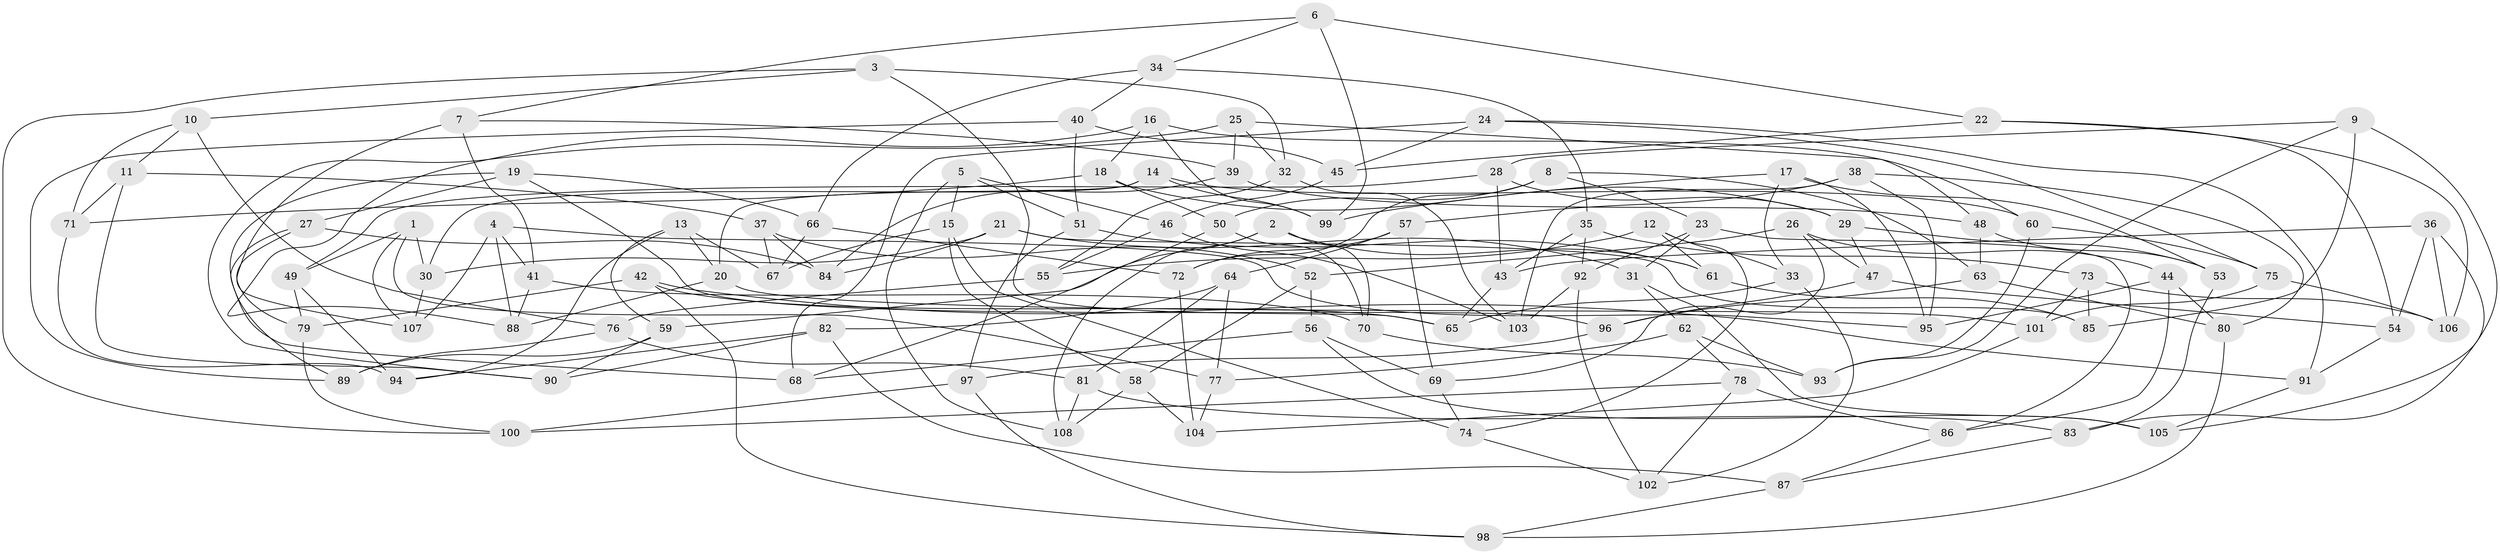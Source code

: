 // coarse degree distribution, {6: 0.5373134328358209, 5: 0.07462686567164178, 4: 0.34328358208955223, 3: 0.04477611940298507}
// Generated by graph-tools (version 1.1) at 2025/42/03/06/25 10:42:19]
// undirected, 108 vertices, 216 edges
graph export_dot {
graph [start="1"]
  node [color=gray90,style=filled];
  1;
  2;
  3;
  4;
  5;
  6;
  7;
  8;
  9;
  10;
  11;
  12;
  13;
  14;
  15;
  16;
  17;
  18;
  19;
  20;
  21;
  22;
  23;
  24;
  25;
  26;
  27;
  28;
  29;
  30;
  31;
  32;
  33;
  34;
  35;
  36;
  37;
  38;
  39;
  40;
  41;
  42;
  43;
  44;
  45;
  46;
  47;
  48;
  49;
  50;
  51;
  52;
  53;
  54;
  55;
  56;
  57;
  58;
  59;
  60;
  61;
  62;
  63;
  64;
  65;
  66;
  67;
  68;
  69;
  70;
  71;
  72;
  73;
  74;
  75;
  76;
  77;
  78;
  79;
  80;
  81;
  82;
  83;
  84;
  85;
  86;
  87;
  88;
  89;
  90;
  91;
  92;
  93;
  94;
  95;
  96;
  97;
  98;
  99;
  100;
  101;
  102;
  103;
  104;
  105;
  106;
  107;
  108;
  1 -- 49;
  1 -- 77;
  1 -- 107;
  1 -- 30;
  2 -- 61;
  2 -- 108;
  2 -- 59;
  2 -- 70;
  3 -- 32;
  3 -- 65;
  3 -- 100;
  3 -- 10;
  4 -- 95;
  4 -- 41;
  4 -- 107;
  4 -- 88;
  5 -- 108;
  5 -- 46;
  5 -- 51;
  5 -- 15;
  6 -- 34;
  6 -- 99;
  6 -- 7;
  6 -- 22;
  7 -- 107;
  7 -- 39;
  7 -- 41;
  8 -- 63;
  8 -- 72;
  8 -- 50;
  8 -- 23;
  9 -- 83;
  9 -- 28;
  9 -- 85;
  9 -- 93;
  10 -- 71;
  10 -- 76;
  10 -- 11;
  11 -- 71;
  11 -- 90;
  11 -- 37;
  12 -- 61;
  12 -- 33;
  12 -- 55;
  12 -- 74;
  13 -- 94;
  13 -- 67;
  13 -- 59;
  13 -- 20;
  14 -- 60;
  14 -- 30;
  14 -- 99;
  14 -- 20;
  15 -- 58;
  15 -- 67;
  15 -- 74;
  16 -- 99;
  16 -- 88;
  16 -- 60;
  16 -- 18;
  17 -- 53;
  17 -- 95;
  17 -- 33;
  17 -- 99;
  18 -- 71;
  18 -- 29;
  18 -- 50;
  19 -- 27;
  19 -- 96;
  19 -- 66;
  19 -- 68;
  20 -- 88;
  20 -- 101;
  21 -- 30;
  21 -- 31;
  21 -- 85;
  21 -- 84;
  22 -- 54;
  22 -- 106;
  22 -- 45;
  23 -- 31;
  23 -- 86;
  23 -- 92;
  24 -- 68;
  24 -- 75;
  24 -- 45;
  24 -- 91;
  25 -- 90;
  25 -- 48;
  25 -- 32;
  25 -- 39;
  26 -- 47;
  26 -- 44;
  26 -- 69;
  26 -- 52;
  27 -- 84;
  27 -- 89;
  27 -- 79;
  28 -- 49;
  28 -- 29;
  28 -- 43;
  29 -- 47;
  29 -- 53;
  30 -- 107;
  31 -- 62;
  31 -- 105;
  32 -- 103;
  32 -- 55;
  33 -- 102;
  33 -- 65;
  34 -- 40;
  34 -- 66;
  34 -- 35;
  35 -- 92;
  35 -- 43;
  35 -- 73;
  36 -- 43;
  36 -- 54;
  36 -- 105;
  36 -- 106;
  37 -- 67;
  37 -- 84;
  37 -- 52;
  38 -- 95;
  38 -- 103;
  38 -- 80;
  38 -- 57;
  39 -- 48;
  39 -- 84;
  40 -- 89;
  40 -- 51;
  40 -- 45;
  41 -- 88;
  41 -- 70;
  42 -- 91;
  42 -- 98;
  42 -- 79;
  42 -- 65;
  43 -- 65;
  44 -- 80;
  44 -- 86;
  44 -- 95;
  45 -- 46;
  46 -- 103;
  46 -- 55;
  47 -- 54;
  47 -- 96;
  48 -- 63;
  48 -- 53;
  49 -- 79;
  49 -- 94;
  50 -- 68;
  50 -- 70;
  51 -- 97;
  51 -- 61;
  52 -- 58;
  52 -- 56;
  53 -- 83;
  54 -- 91;
  55 -- 76;
  56 -- 69;
  56 -- 68;
  56 -- 105;
  57 -- 64;
  57 -- 69;
  57 -- 72;
  58 -- 108;
  58 -- 104;
  59 -- 90;
  59 -- 89;
  60 -- 75;
  60 -- 93;
  61 -- 85;
  62 -- 78;
  62 -- 93;
  62 -- 77;
  63 -- 96;
  63 -- 80;
  64 -- 77;
  64 -- 82;
  64 -- 81;
  66 -- 67;
  66 -- 72;
  69 -- 74;
  70 -- 93;
  71 -- 94;
  72 -- 104;
  73 -- 106;
  73 -- 85;
  73 -- 101;
  74 -- 102;
  75 -- 106;
  75 -- 101;
  76 -- 89;
  76 -- 81;
  77 -- 104;
  78 -- 100;
  78 -- 102;
  78 -- 86;
  79 -- 100;
  80 -- 98;
  81 -- 83;
  81 -- 108;
  82 -- 90;
  82 -- 87;
  82 -- 94;
  83 -- 87;
  86 -- 87;
  87 -- 98;
  91 -- 105;
  92 -- 102;
  92 -- 103;
  96 -- 97;
  97 -- 98;
  97 -- 100;
  101 -- 104;
}
